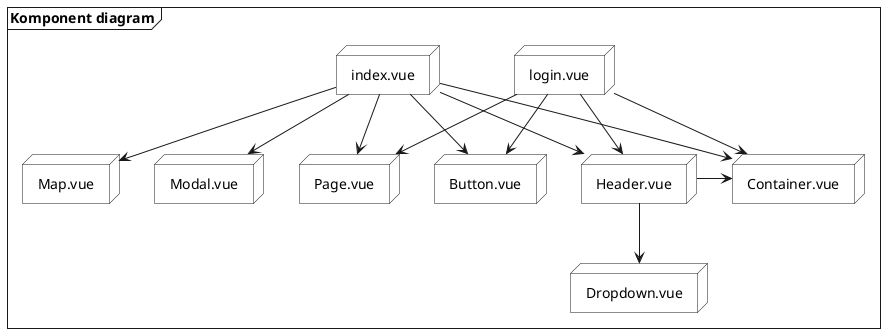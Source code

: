 @startuml

skinparam style strictuml

frame "Komponent diagram" {

    skinparam node {
        fontColor Black
    	backgroundColor white
    	backgroundColor<<shared node>> Magenta
    }

    node login.vue
    node index.vue

    node Page.vue
    login.vue --> Page.vue
    index.vue --> Page.vue

    node Header.vue
    login.vue --> Header.vue
    index.vue --> Header.vue

    node Dropdown.vue
    Header.vue --> Dropdown.vue

    node Container.vue
    login.vue --> Container.vue
    index.vue --> Container.vue
    Header.vue -> Container.vue

    node Button.vue
    login.vue --> Button.vue
    index.vue --> Button.vue

    node Map.vue
    index.vue --> Map.vue

    node Modal.vue
    index.vue --> Modal.vue
}

@enduml
